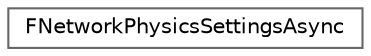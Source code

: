 digraph "Graphical Class Hierarchy"
{
 // INTERACTIVE_SVG=YES
 // LATEX_PDF_SIZE
  bgcolor="transparent";
  edge [fontname=Helvetica,fontsize=10,labelfontname=Helvetica,labelfontsize=10];
  node [fontname=Helvetica,fontsize=10,shape=box,height=0.2,width=0.4];
  rankdir="LR";
  Node0 [id="Node000000",label="FNetworkPhysicsSettingsAsync",height=0.2,width=0.4,color="grey40", fillcolor="white", style="filled",URL="$db/dc9/structFNetworkPhysicsSettingsAsync.html",tooltip="Settings Component for network replicated physics actors Overrides default settings,..."];
}
